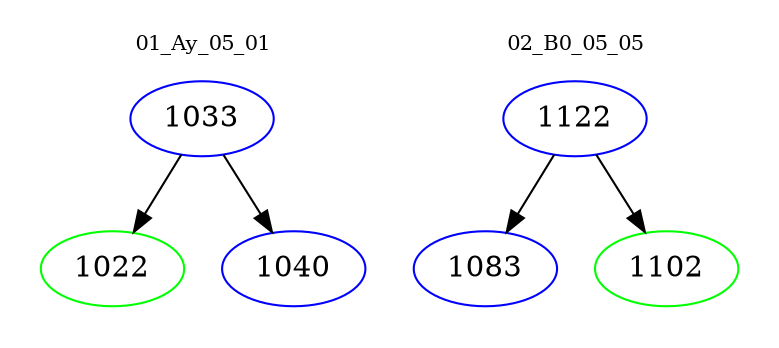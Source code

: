 digraph{
subgraph cluster_0 {
color = white
label = "01_Ay_05_01";
fontsize=10;
T0_1033 [label="1033", color="blue"]
T0_1033 -> T0_1022 [color="black"]
T0_1022 [label="1022", color="green"]
T0_1033 -> T0_1040 [color="black"]
T0_1040 [label="1040", color="blue"]
}
subgraph cluster_1 {
color = white
label = "02_B0_05_05";
fontsize=10;
T1_1122 [label="1122", color="blue"]
T1_1122 -> T1_1083 [color="black"]
T1_1083 [label="1083", color="blue"]
T1_1122 -> T1_1102 [color="black"]
T1_1102 [label="1102", color="green"]
}
}
